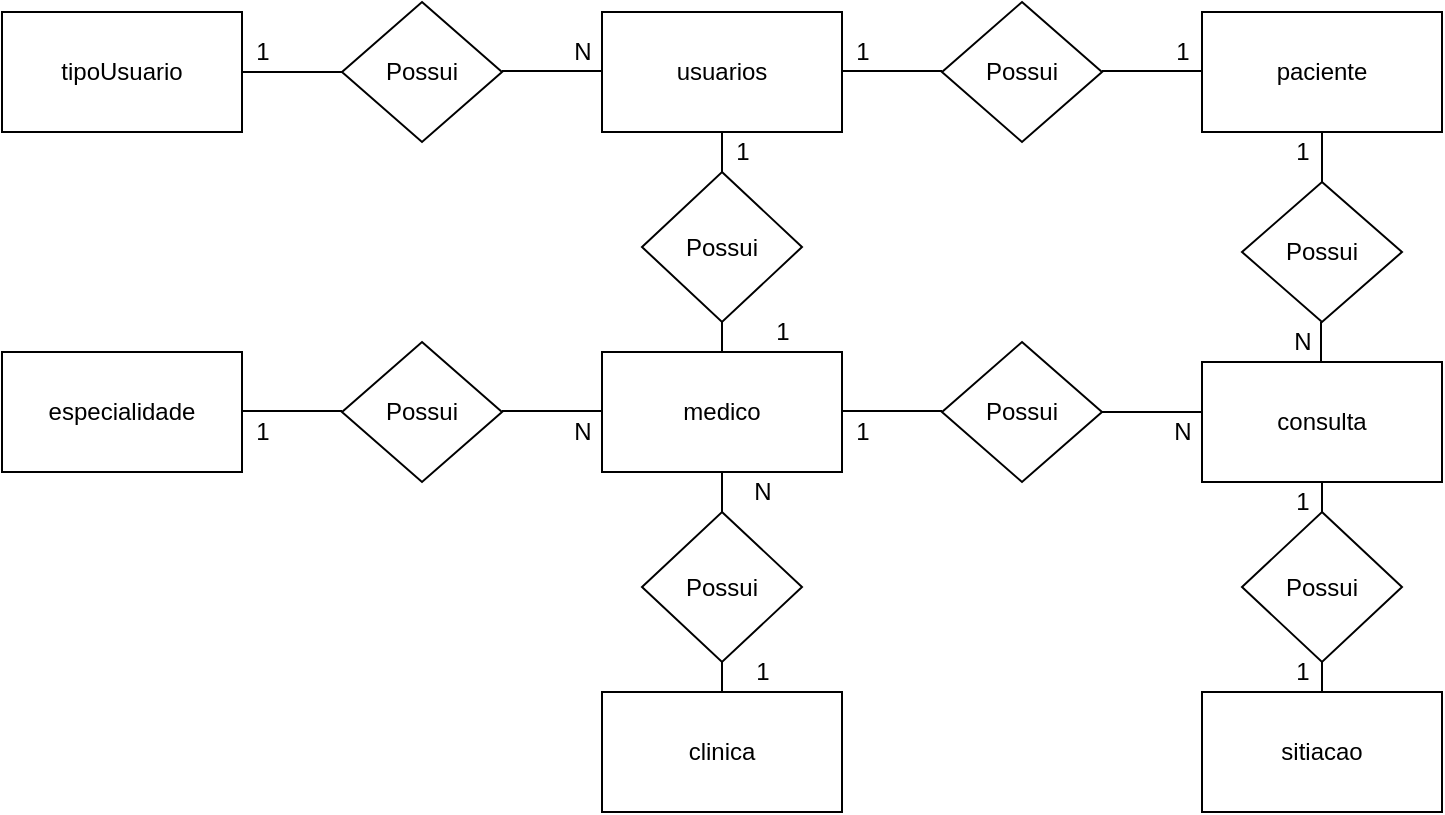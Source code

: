 <mxfile version="14.4.7" type="device" pages="2"><diagram id="zmhFSfgXNSrq5LcgY0-B" name="conseitual"><mxGraphModel dx="1107" dy="516" grid="1" gridSize="10" guides="1" tooltips="1" connect="1" arrows="1" fold="1" page="1" pageScale="1" pageWidth="827" pageHeight="1169" math="0" shadow="0"><root><mxCell id="0"/><mxCell id="1" parent="0"/><mxCell id="wywDOs52WdL-YVJNAcSi-2" style="edgeStyle=orthogonalEdgeStyle;rounded=0;orthogonalLoop=1;jettySize=auto;html=1;exitX=1;exitY=0.5;exitDx=0;exitDy=0;endArrow=none;endFill=0;" edge="1" parent="1" source="wywDOs52WdL-YVJNAcSi-1"><mxGeometry relative="1" as="geometry"><mxPoint x="210" y="70" as="targetPoint"/></mxGeometry></mxCell><mxCell id="wywDOs52WdL-YVJNAcSi-1" value="tipoUsuario" style="rounded=0;whiteSpace=wrap;html=1;" vertex="1" parent="1"><mxGeometry x="40" y="40" width="120" height="60" as="geometry"/></mxCell><mxCell id="wywDOs52WdL-YVJNAcSi-3" value="Possui" style="rhombus;whiteSpace=wrap;html=1;" vertex="1" parent="1"><mxGeometry x="210" y="35" width="80" height="70" as="geometry"/></mxCell><mxCell id="wywDOs52WdL-YVJNAcSi-4" style="edgeStyle=orthogonalEdgeStyle;rounded=0;orthogonalLoop=1;jettySize=auto;html=1;exitX=1;exitY=0.5;exitDx=0;exitDy=0;endArrow=none;endFill=0;" edge="1" parent="1"><mxGeometry relative="1" as="geometry"><mxPoint x="340" y="69.5" as="targetPoint"/><mxPoint x="290" y="69.5" as="sourcePoint"/></mxGeometry></mxCell><mxCell id="wywDOs52WdL-YVJNAcSi-16" style="edgeStyle=orthogonalEdgeStyle;rounded=0;orthogonalLoop=1;jettySize=auto;html=1;exitX=0.5;exitY=1;exitDx=0;exitDy=0;entryX=0.5;entryY=0;entryDx=0;entryDy=0;endArrow=none;endFill=0;" edge="1" parent="1" source="wywDOs52WdL-YVJNAcSi-5" target="wywDOs52WdL-YVJNAcSi-15"><mxGeometry relative="1" as="geometry"/></mxCell><mxCell id="wywDOs52WdL-YVJNAcSi-5" value="usuarios" style="rounded=0;whiteSpace=wrap;html=1;" vertex="1" parent="1"><mxGeometry x="340" y="40" width="120" height="60" as="geometry"/></mxCell><mxCell id="wywDOs52WdL-YVJNAcSi-6" style="edgeStyle=orthogonalEdgeStyle;rounded=0;orthogonalLoop=1;jettySize=auto;html=1;exitX=1;exitY=0.5;exitDx=0;exitDy=0;endArrow=none;endFill=0;" edge="1" parent="1"><mxGeometry relative="1" as="geometry"><mxPoint x="510" y="69.5" as="targetPoint"/><mxPoint x="460" y="69.5" as="sourcePoint"/></mxGeometry></mxCell><mxCell id="wywDOs52WdL-YVJNAcSi-7" value="Possui" style="rhombus;whiteSpace=wrap;html=1;" vertex="1" parent="1"><mxGeometry x="510" y="35" width="80" height="70" as="geometry"/></mxCell><mxCell id="wywDOs52WdL-YVJNAcSi-8" style="edgeStyle=orthogonalEdgeStyle;rounded=0;orthogonalLoop=1;jettySize=auto;html=1;exitX=1;exitY=0.5;exitDx=0;exitDy=0;endArrow=none;endFill=0;" edge="1" parent="1"><mxGeometry relative="1" as="geometry"><mxPoint x="640" y="69.5" as="targetPoint"/><mxPoint x="590" y="69.5" as="sourcePoint"/></mxGeometry></mxCell><mxCell id="wywDOs52WdL-YVJNAcSi-20" style="edgeStyle=orthogonalEdgeStyle;rounded=0;orthogonalLoop=1;jettySize=auto;html=1;exitX=0.5;exitY=1;exitDx=0;exitDy=0;endArrow=none;endFill=0;" edge="1" parent="1" source="wywDOs52WdL-YVJNAcSi-9"><mxGeometry relative="1" as="geometry"><mxPoint x="700" y="130" as="targetPoint"/></mxGeometry></mxCell><mxCell id="wywDOs52WdL-YVJNAcSi-9" value="paciente" style="rounded=0;whiteSpace=wrap;html=1;" vertex="1" parent="1"><mxGeometry x="640" y="40" width="120" height="60" as="geometry"/></mxCell><mxCell id="wywDOs52WdL-YVJNAcSi-10" value="especialidade" style="rounded=0;whiteSpace=wrap;html=1;" vertex="1" parent="1"><mxGeometry x="40" y="210" width="120" height="60" as="geometry"/></mxCell><mxCell id="wywDOs52WdL-YVJNAcSi-11" style="edgeStyle=orthogonalEdgeStyle;rounded=0;orthogonalLoop=1;jettySize=auto;html=1;exitX=1;exitY=0.5;exitDx=0;exitDy=0;endArrow=none;endFill=0;" edge="1" parent="1"><mxGeometry relative="1" as="geometry"><mxPoint x="210" y="239.5" as="targetPoint"/><mxPoint x="160" y="239.5" as="sourcePoint"/></mxGeometry></mxCell><mxCell id="wywDOs52WdL-YVJNAcSi-12" value="Possui" style="rhombus;whiteSpace=wrap;html=1;" vertex="1" parent="1"><mxGeometry x="210" y="205" width="80" height="70" as="geometry"/></mxCell><mxCell id="wywDOs52WdL-YVJNAcSi-13" style="edgeStyle=orthogonalEdgeStyle;rounded=0;orthogonalLoop=1;jettySize=auto;html=1;exitX=1;exitY=0.5;exitDx=0;exitDy=0;endArrow=none;endFill=0;" edge="1" parent="1"><mxGeometry relative="1" as="geometry"><mxPoint x="340" y="239.5" as="targetPoint"/><mxPoint x="290" y="239.5" as="sourcePoint"/></mxGeometry></mxCell><mxCell id="wywDOs52WdL-YVJNAcSi-30" style="edgeStyle=orthogonalEdgeStyle;rounded=0;orthogonalLoop=1;jettySize=auto;html=1;exitX=0.5;exitY=1;exitDx=0;exitDy=0;entryX=0.5;entryY=0;entryDx=0;entryDy=0;endArrow=none;endFill=0;" edge="1" parent="1" source="wywDOs52WdL-YVJNAcSi-14" target="wywDOs52WdL-YVJNAcSi-29"><mxGeometry relative="1" as="geometry"/></mxCell><mxCell id="wywDOs52WdL-YVJNAcSi-14" value="medico" style="rounded=0;whiteSpace=wrap;html=1;" vertex="1" parent="1"><mxGeometry x="340" y="210" width="120" height="60" as="geometry"/></mxCell><mxCell id="wywDOs52WdL-YVJNAcSi-17" style="edgeStyle=orthogonalEdgeStyle;rounded=0;orthogonalLoop=1;jettySize=auto;html=1;exitX=0.5;exitY=1;exitDx=0;exitDy=0;entryX=0.5;entryY=0;entryDx=0;entryDy=0;endArrow=none;endFill=0;" edge="1" parent="1" source="wywDOs52WdL-YVJNAcSi-15" target="wywDOs52WdL-YVJNAcSi-14"><mxGeometry relative="1" as="geometry"/></mxCell><mxCell id="wywDOs52WdL-YVJNAcSi-15" value="Possui" style="rhombus;whiteSpace=wrap;html=1;" vertex="1" parent="1"><mxGeometry x="360" y="120" width="80" height="75" as="geometry"/></mxCell><mxCell id="wywDOs52WdL-YVJNAcSi-18" style="edgeStyle=orthogonalEdgeStyle;rounded=0;orthogonalLoop=1;jettySize=auto;html=1;exitX=1;exitY=0.5;exitDx=0;exitDy=0;endArrow=none;endFill=0;" edge="1" parent="1"><mxGeometry relative="1" as="geometry"><mxPoint x="510" y="239.5" as="targetPoint"/><mxPoint x="460" y="239.5" as="sourcePoint"/></mxGeometry></mxCell><mxCell id="wywDOs52WdL-YVJNAcSi-26" style="edgeStyle=orthogonalEdgeStyle;rounded=0;orthogonalLoop=1;jettySize=auto;html=1;exitX=1;exitY=0.5;exitDx=0;exitDy=0;entryX=0;entryY=0.5;entryDx=0;entryDy=0;endArrow=none;endFill=0;" edge="1" parent="1" source="wywDOs52WdL-YVJNAcSi-19" target="wywDOs52WdL-YVJNAcSi-24"><mxGeometry relative="1" as="geometry"><Array as="points"><mxPoint x="640" y="240"/></Array></mxGeometry></mxCell><mxCell id="wywDOs52WdL-YVJNAcSi-19" value="Possui" style="rhombus;whiteSpace=wrap;html=1;" vertex="1" parent="1"><mxGeometry x="510" y="205" width="80" height="70" as="geometry"/></mxCell><mxCell id="wywDOs52WdL-YVJNAcSi-22" value="" style="edgeStyle=orthogonalEdgeStyle;rounded=0;orthogonalLoop=1;jettySize=auto;html=1;endArrow=none;endFill=0;" edge="1" parent="1" source="wywDOs52WdL-YVJNAcSi-21" target="wywDOs52WdL-YVJNAcSi-9"><mxGeometry relative="1" as="geometry"/></mxCell><mxCell id="wywDOs52WdL-YVJNAcSi-21" value="Possui" style="rhombus;whiteSpace=wrap;html=1;" vertex="1" parent="1"><mxGeometry x="660" y="125" width="80" height="70" as="geometry"/></mxCell><mxCell id="wywDOs52WdL-YVJNAcSi-23" value="" style="edgeStyle=orthogonalEdgeStyle;rounded=0;orthogonalLoop=1;jettySize=auto;html=1;endArrow=none;endFill=0;" edge="1" parent="1"><mxGeometry relative="1" as="geometry"><mxPoint x="699.5" y="220" as="sourcePoint"/><mxPoint x="699.5" y="195" as="targetPoint"/></mxGeometry></mxCell><mxCell id="wywDOs52WdL-YVJNAcSi-34" style="edgeStyle=orthogonalEdgeStyle;rounded=0;orthogonalLoop=1;jettySize=auto;html=1;exitX=0.5;exitY=1;exitDx=0;exitDy=0;entryX=0.5;entryY=0;entryDx=0;entryDy=0;endArrow=none;endFill=0;" edge="1" parent="1" source="wywDOs52WdL-YVJNAcSi-24" target="wywDOs52WdL-YVJNAcSi-33"><mxGeometry relative="1" as="geometry"/></mxCell><mxCell id="wywDOs52WdL-YVJNAcSi-24" value="consulta" style="rounded=0;whiteSpace=wrap;html=1;" vertex="1" parent="1"><mxGeometry x="640" y="215" width="120" height="60" as="geometry"/></mxCell><mxCell id="wywDOs52WdL-YVJNAcSi-27" value="clinica" style="rounded=0;whiteSpace=wrap;html=1;" vertex="1" parent="1"><mxGeometry x="340" y="380" width="120" height="60" as="geometry"/></mxCell><mxCell id="wywDOs52WdL-YVJNAcSi-28" style="edgeStyle=orthogonalEdgeStyle;rounded=0;orthogonalLoop=1;jettySize=auto;html=1;exitX=0.5;exitY=1;exitDx=0;exitDy=0;entryX=0.5;entryY=0;entryDx=0;entryDy=0;endArrow=none;endFill=0;" edge="1" parent="1" source="wywDOs52WdL-YVJNAcSi-29" target="wywDOs52WdL-YVJNAcSi-27"><mxGeometry relative="1" as="geometry"/></mxCell><mxCell id="wywDOs52WdL-YVJNAcSi-29" value="Possui" style="rhombus;whiteSpace=wrap;html=1;" vertex="1" parent="1"><mxGeometry x="360" y="290" width="80" height="75" as="geometry"/></mxCell><mxCell id="wywDOs52WdL-YVJNAcSi-31" value="sitiacao" style="rounded=0;whiteSpace=wrap;html=1;" vertex="1" parent="1"><mxGeometry x="640" y="380" width="120" height="60" as="geometry"/></mxCell><mxCell id="wywDOs52WdL-YVJNAcSi-32" style="edgeStyle=orthogonalEdgeStyle;rounded=0;orthogonalLoop=1;jettySize=auto;html=1;exitX=0.5;exitY=1;exitDx=0;exitDy=0;entryX=0.5;entryY=0;entryDx=0;entryDy=0;endArrow=none;endFill=0;" edge="1" parent="1" source="wywDOs52WdL-YVJNAcSi-33" target="wywDOs52WdL-YVJNAcSi-31"><mxGeometry relative="1" as="geometry"/></mxCell><mxCell id="wywDOs52WdL-YVJNAcSi-33" value="Possui" style="rhombus;whiteSpace=wrap;html=1;" vertex="1" parent="1"><mxGeometry x="660" y="290" width="80" height="75" as="geometry"/></mxCell><mxCell id="wywDOs52WdL-YVJNAcSi-35" value="1" style="text;html=1;align=center;verticalAlign=middle;resizable=0;points=[];autosize=1;" vertex="1" parent="1"><mxGeometry x="160" y="50" width="20" height="20" as="geometry"/></mxCell><mxCell id="wywDOs52WdL-YVJNAcSi-36" value="N" style="text;html=1;align=center;verticalAlign=middle;resizable=0;points=[];autosize=1;" vertex="1" parent="1"><mxGeometry x="320" y="50" width="20" height="20" as="geometry"/></mxCell><mxCell id="wywDOs52WdL-YVJNAcSi-37" value="1" style="text;html=1;align=center;verticalAlign=middle;resizable=0;points=[];autosize=1;" vertex="1" parent="1"><mxGeometry x="460" y="50" width="20" height="20" as="geometry"/></mxCell><mxCell id="wywDOs52WdL-YVJNAcSi-38" value="1" style="text;html=1;align=center;verticalAlign=middle;resizable=0;points=[];autosize=1;" vertex="1" parent="1"><mxGeometry x="620" y="50" width="20" height="20" as="geometry"/></mxCell><mxCell id="wywDOs52WdL-YVJNAcSi-39" value="1" style="text;html=1;align=center;verticalAlign=middle;resizable=0;points=[];autosize=1;" vertex="1" parent="1"><mxGeometry x="680" y="100" width="20" height="20" as="geometry"/></mxCell><mxCell id="wywDOs52WdL-YVJNAcSi-40" value="N" style="text;html=1;align=center;verticalAlign=middle;resizable=0;points=[];autosize=1;" vertex="1" parent="1"><mxGeometry x="680" y="195" width="20" height="20" as="geometry"/></mxCell><mxCell id="wywDOs52WdL-YVJNAcSi-41" value="1" style="text;html=1;align=center;verticalAlign=middle;resizable=0;points=[];autosize=1;" vertex="1" parent="1"><mxGeometry x="680" y="275" width="20" height="20" as="geometry"/></mxCell><mxCell id="wywDOs52WdL-YVJNAcSi-42" value="1" style="text;html=1;align=center;verticalAlign=middle;resizable=0;points=[];autosize=1;" vertex="1" parent="1"><mxGeometry x="680" y="360" width="20" height="20" as="geometry"/></mxCell><mxCell id="wywDOs52WdL-YVJNAcSi-43" value="N" style="text;html=1;align=center;verticalAlign=middle;resizable=0;points=[];autosize=1;" vertex="1" parent="1"><mxGeometry x="410" y="270" width="20" height="20" as="geometry"/></mxCell><mxCell id="wywDOs52WdL-YVJNAcSi-44" value="1" style="text;html=1;align=center;verticalAlign=middle;resizable=0;points=[];autosize=1;" vertex="1" parent="1"><mxGeometry x="410" y="360" width="20" height="20" as="geometry"/></mxCell><mxCell id="wywDOs52WdL-YVJNAcSi-45" value="1" style="text;html=1;align=center;verticalAlign=middle;resizable=0;points=[];autosize=1;" vertex="1" parent="1"><mxGeometry x="460" y="240" width="20" height="20" as="geometry"/></mxCell><mxCell id="wywDOs52WdL-YVJNAcSi-46" value="N" style="text;html=1;align=center;verticalAlign=middle;resizable=0;points=[];autosize=1;" vertex="1" parent="1"><mxGeometry x="620" y="240" width="20" height="20" as="geometry"/></mxCell><mxCell id="wywDOs52WdL-YVJNAcSi-47" value="1" style="text;html=1;align=center;verticalAlign=middle;resizable=0;points=[];autosize=1;" vertex="1" parent="1"><mxGeometry x="160" y="240" width="20" height="20" as="geometry"/></mxCell><mxCell id="wywDOs52WdL-YVJNAcSi-48" value="N" style="text;html=1;align=center;verticalAlign=middle;resizable=0;points=[];autosize=1;" vertex="1" parent="1"><mxGeometry x="320" y="240" width="20" height="20" as="geometry"/></mxCell><mxCell id="wywDOs52WdL-YVJNAcSi-49" value="1" style="text;html=1;align=center;verticalAlign=middle;resizable=0;points=[];autosize=1;" vertex="1" parent="1"><mxGeometry x="400" y="100" width="20" height="20" as="geometry"/></mxCell><mxCell id="wywDOs52WdL-YVJNAcSi-50" value="1" style="text;html=1;align=center;verticalAlign=middle;resizable=0;points=[];autosize=1;" vertex="1" parent="1"><mxGeometry x="420" y="190" width="20" height="20" as="geometry"/></mxCell></root></mxGraphModel></diagram><diagram id="vyLAzwHLohFsFzm1a031" name="logico"><mxGraphModel dx="1107" dy="516" grid="1" gridSize="10" guides="1" tooltips="1" connect="1" arrows="1" fold="1" page="1" pageScale="1" pageWidth="827" pageHeight="1169" math="0" shadow="0"><root><mxCell id="1CXVU1FNGkwOpTQqLm7I-0"/><mxCell id="1CXVU1FNGkwOpTQqLm7I-1" parent="1CXVU1FNGkwOpTQqLm7I-0"/><mxCell id="1CXVU1FNGkwOpTQqLm7I-2" value="tipoUsuario" style="shape=table;startSize=30;container=1;collapsible=1;childLayout=tableLayout;fixedRows=1;rowLines=0;fontStyle=1;align=center;resizeLast=1;" vertex="1" parent="1CXVU1FNGkwOpTQqLm7I-1"><mxGeometry x="40" y="40" width="180" height="100" as="geometry"/></mxCell><mxCell id="1CXVU1FNGkwOpTQqLm7I-3" value="" style="shape=partialRectangle;collapsible=0;dropTarget=0;pointerEvents=0;fillColor=none;top=0;left=0;bottom=1;right=0;points=[[0,0.5],[1,0.5]];portConstraint=eastwest;" vertex="1" parent="1CXVU1FNGkwOpTQqLm7I-2"><mxGeometry y="30" width="180" height="30" as="geometry"/></mxCell><mxCell id="1CXVU1FNGkwOpTQqLm7I-4" value="PK" style="shape=partialRectangle;connectable=0;fillColor=none;top=0;left=0;bottom=0;right=0;fontStyle=1;overflow=hidden;" vertex="1" parent="1CXVU1FNGkwOpTQqLm7I-3"><mxGeometry width="30" height="30" as="geometry"/></mxCell><mxCell id="1CXVU1FNGkwOpTQqLm7I-5" value="idTipoUsuario" style="shape=partialRectangle;connectable=0;fillColor=none;top=0;left=0;bottom=0;right=0;align=left;spacingLeft=6;fontStyle=1;overflow=hidden;" vertex="1" parent="1CXVU1FNGkwOpTQqLm7I-3"><mxGeometry x="30" width="150" height="30" as="geometry"/></mxCell><mxCell id="1CXVU1FNGkwOpTQqLm7I-6" value="" style="shape=partialRectangle;collapsible=0;dropTarget=0;pointerEvents=0;fillColor=none;top=0;left=0;bottom=0;right=0;points=[[0,0.5],[1,0.5]];portConstraint=eastwest;" vertex="1" parent="1CXVU1FNGkwOpTQqLm7I-2"><mxGeometry y="60" width="180" height="30" as="geometry"/></mxCell><mxCell id="1CXVU1FNGkwOpTQqLm7I-7" value="" style="shape=partialRectangle;connectable=0;fillColor=none;top=0;left=0;bottom=0;right=0;editable=1;overflow=hidden;" vertex="1" parent="1CXVU1FNGkwOpTQqLm7I-6"><mxGeometry width="30" height="30" as="geometry"/></mxCell><mxCell id="1CXVU1FNGkwOpTQqLm7I-8" value="tituloTipoUsuario" style="shape=partialRectangle;connectable=0;fillColor=none;top=0;left=0;bottom=0;right=0;align=left;spacingLeft=6;overflow=hidden;" vertex="1" parent="1CXVU1FNGkwOpTQqLm7I-6"><mxGeometry x="30" width="150" height="30" as="geometry"/></mxCell><mxCell id="oMEK4tpvL8F72YIE7lLT-0" value="usuario" style="shape=table;startSize=30;container=1;collapsible=1;childLayout=tableLayout;fixedRows=1;rowLines=0;fontStyle=1;align=center;resizeLast=1;" vertex="1" parent="1CXVU1FNGkwOpTQqLm7I-1"><mxGeometry x="280" y="40" width="180" height="190" as="geometry"/></mxCell><mxCell id="oMEK4tpvL8F72YIE7lLT-1" value="" style="shape=partialRectangle;collapsible=0;dropTarget=0;pointerEvents=0;fillColor=none;top=0;left=0;bottom=0;right=0;points=[[0,0.5],[1,0.5]];portConstraint=eastwest;" vertex="1" parent="oMEK4tpvL8F72YIE7lLT-0"><mxGeometry y="30" width="180" height="30" as="geometry"/></mxCell><mxCell id="oMEK4tpvL8F72YIE7lLT-2" value="Pk" style="shape=partialRectangle;connectable=0;fillColor=none;top=0;left=0;bottom=0;right=0;fontStyle=1;overflow=hidden;" vertex="1" parent="oMEK4tpvL8F72YIE7lLT-1"><mxGeometry width="60" height="30" as="geometry"/></mxCell><mxCell id="oMEK4tpvL8F72YIE7lLT-3" value="idUsuario" style="shape=partialRectangle;connectable=0;fillColor=none;top=0;left=0;bottom=0;right=0;align=left;spacingLeft=6;fontStyle=1;overflow=hidden;" vertex="1" parent="oMEK4tpvL8F72YIE7lLT-1"><mxGeometry x="60" width="120" height="30" as="geometry"/></mxCell><mxCell id="oMEK4tpvL8F72YIE7lLT-4" value="" style="shape=partialRectangle;collapsible=0;dropTarget=0;pointerEvents=0;fillColor=none;top=0;left=0;bottom=1;right=0;points=[[0,0.5],[1,0.5]];portConstraint=eastwest;" vertex="1" parent="oMEK4tpvL8F72YIE7lLT-0"><mxGeometry y="60" width="180" height="30" as="geometry"/></mxCell><mxCell id="oMEK4tpvL8F72YIE7lLT-5" value="FK" style="shape=partialRectangle;connectable=0;fillColor=none;top=0;left=0;bottom=0;right=0;fontStyle=1;overflow=hidden;" vertex="1" parent="oMEK4tpvL8F72YIE7lLT-4"><mxGeometry width="60" height="30" as="geometry"/></mxCell><mxCell id="oMEK4tpvL8F72YIE7lLT-6" value="idTipoUsuario" style="shape=partialRectangle;connectable=0;fillColor=none;top=0;left=0;bottom=0;right=0;align=left;spacingLeft=6;fontStyle=1;overflow=hidden;" vertex="1" parent="oMEK4tpvL8F72YIE7lLT-4"><mxGeometry x="60" width="120" height="30" as="geometry"/></mxCell><mxCell id="oMEK4tpvL8F72YIE7lLT-7" value="" style="shape=partialRectangle;collapsible=0;dropTarget=0;pointerEvents=0;fillColor=none;top=0;left=0;bottom=0;right=0;points=[[0,0.5],[1,0.5]];portConstraint=eastwest;" vertex="1" parent="oMEK4tpvL8F72YIE7lLT-0"><mxGeometry y="90" width="180" height="30" as="geometry"/></mxCell><mxCell id="oMEK4tpvL8F72YIE7lLT-8" value="" style="shape=partialRectangle;connectable=0;fillColor=none;top=0;left=0;bottom=0;right=0;editable=1;overflow=hidden;" vertex="1" parent="oMEK4tpvL8F72YIE7lLT-7"><mxGeometry width="60" height="30" as="geometry"/></mxCell><mxCell id="oMEK4tpvL8F72YIE7lLT-9" value="nome" style="shape=partialRectangle;connectable=0;fillColor=none;top=0;left=0;bottom=0;right=0;align=left;spacingLeft=6;overflow=hidden;" vertex="1" parent="oMEK4tpvL8F72YIE7lLT-7"><mxGeometry x="60" width="120" height="30" as="geometry"/></mxCell><mxCell id="oMEK4tpvL8F72YIE7lLT-10" value="" style="shape=partialRectangle;collapsible=0;dropTarget=0;pointerEvents=0;fillColor=none;top=0;left=0;bottom=0;right=0;points=[[0,0.5],[1,0.5]];portConstraint=eastwest;" vertex="1" parent="oMEK4tpvL8F72YIE7lLT-0"><mxGeometry y="120" width="180" height="30" as="geometry"/></mxCell><mxCell id="oMEK4tpvL8F72YIE7lLT-11" value="" style="shape=partialRectangle;connectable=0;fillColor=none;top=0;left=0;bottom=0;right=0;editable=1;overflow=hidden;" vertex="1" parent="oMEK4tpvL8F72YIE7lLT-10"><mxGeometry width="60" height="30" as="geometry"/></mxCell><mxCell id="oMEK4tpvL8F72YIE7lLT-12" value="email" style="shape=partialRectangle;connectable=0;fillColor=none;top=0;left=0;bottom=0;right=0;align=left;spacingLeft=6;overflow=hidden;" vertex="1" parent="oMEK4tpvL8F72YIE7lLT-10"><mxGeometry x="60" width="120" height="30" as="geometry"/></mxCell><mxCell id="oMEK4tpvL8F72YIE7lLT-13" value="" style="shape=partialRectangle;collapsible=0;dropTarget=0;pointerEvents=0;fillColor=none;top=0;left=0;bottom=0;right=0;points=[[0,0.5],[1,0.5]];portConstraint=eastwest;" vertex="1" parent="oMEK4tpvL8F72YIE7lLT-0"><mxGeometry y="150" width="180" height="30" as="geometry"/></mxCell><mxCell id="oMEK4tpvL8F72YIE7lLT-14" value="" style="shape=partialRectangle;connectable=0;fillColor=none;top=0;left=0;bottom=0;right=0;editable=1;overflow=hidden;" vertex="1" parent="oMEK4tpvL8F72YIE7lLT-13"><mxGeometry width="60" height="30" as="geometry"/></mxCell><mxCell id="oMEK4tpvL8F72YIE7lLT-15" value="senha" style="shape=partialRectangle;connectable=0;fillColor=none;top=0;left=0;bottom=0;right=0;align=left;spacingLeft=6;overflow=hidden;" vertex="1" parent="oMEK4tpvL8F72YIE7lLT-13"><mxGeometry x="60" width="120" height="30" as="geometry"/></mxCell><mxCell id="lbUDfR_CSdlnubFbPFtK-0" value="paciente" style="shape=table;startSize=30;container=1;collapsible=1;childLayout=tableLayout;fixedRows=1;rowLines=0;fontStyle=1;align=center;resizeLast=1;" vertex="1" parent="1CXVU1FNGkwOpTQqLm7I-1"><mxGeometry x="520" y="40" width="180" height="220" as="geometry"/></mxCell><mxCell id="lbUDfR_CSdlnubFbPFtK-1" value="" style="shape=partialRectangle;collapsible=0;dropTarget=0;pointerEvents=0;fillColor=none;top=0;left=0;bottom=0;right=0;points=[[0,0.5],[1,0.5]];portConstraint=eastwest;" vertex="1" parent="lbUDfR_CSdlnubFbPFtK-0"><mxGeometry y="30" width="180" height="30" as="geometry"/></mxCell><mxCell id="lbUDfR_CSdlnubFbPFtK-2" value="Pk" style="shape=partialRectangle;connectable=0;fillColor=none;top=0;left=0;bottom=0;right=0;fontStyle=1;overflow=hidden;" vertex="1" parent="lbUDfR_CSdlnubFbPFtK-1"><mxGeometry width="60" height="30" as="geometry"/></mxCell><mxCell id="lbUDfR_CSdlnubFbPFtK-3" value="idPaciente" style="shape=partialRectangle;connectable=0;fillColor=none;top=0;left=0;bottom=0;right=0;align=left;spacingLeft=6;fontStyle=1;overflow=hidden;" vertex="1" parent="lbUDfR_CSdlnubFbPFtK-1"><mxGeometry x="60" width="120" height="30" as="geometry"/></mxCell><mxCell id="lbUDfR_CSdlnubFbPFtK-4" value="" style="shape=partialRectangle;collapsible=0;dropTarget=0;pointerEvents=0;fillColor=none;top=0;left=0;bottom=1;right=0;points=[[0,0.5],[1,0.5]];portConstraint=eastwest;" vertex="1" parent="lbUDfR_CSdlnubFbPFtK-0"><mxGeometry y="60" width="180" height="30" as="geometry"/></mxCell><mxCell id="lbUDfR_CSdlnubFbPFtK-5" value="FK" style="shape=partialRectangle;connectable=0;fillColor=none;top=0;left=0;bottom=0;right=0;fontStyle=1;overflow=hidden;" vertex="1" parent="lbUDfR_CSdlnubFbPFtK-4"><mxGeometry width="60" height="30" as="geometry"/></mxCell><mxCell id="lbUDfR_CSdlnubFbPFtK-6" value="idUsuario" style="shape=partialRectangle;connectable=0;fillColor=none;top=0;left=0;bottom=0;right=0;align=left;spacingLeft=6;fontStyle=1;overflow=hidden;" vertex="1" parent="lbUDfR_CSdlnubFbPFtK-4"><mxGeometry x="60" width="120" height="30" as="geometry"/></mxCell><mxCell id="lbUDfR_CSdlnubFbPFtK-7" value="" style="shape=partialRectangle;collapsible=0;dropTarget=0;pointerEvents=0;fillColor=none;top=0;left=0;bottom=0;right=0;points=[[0,0.5],[1,0.5]];portConstraint=eastwest;" vertex="1" parent="lbUDfR_CSdlnubFbPFtK-0"><mxGeometry y="90" width="180" height="30" as="geometry"/></mxCell><mxCell id="lbUDfR_CSdlnubFbPFtK-8" value="" style="shape=partialRectangle;connectable=0;fillColor=none;top=0;left=0;bottom=0;right=0;editable=1;overflow=hidden;" vertex="1" parent="lbUDfR_CSdlnubFbPFtK-7"><mxGeometry width="60" height="30" as="geometry"/></mxCell><mxCell id="lbUDfR_CSdlnubFbPFtK-9" value="idadePaciente" style="shape=partialRectangle;connectable=0;fillColor=none;top=0;left=0;bottom=0;right=0;align=left;spacingLeft=6;overflow=hidden;" vertex="1" parent="lbUDfR_CSdlnubFbPFtK-7"><mxGeometry x="60" width="120" height="30" as="geometry"/></mxCell><mxCell id="lbUDfR_CSdlnubFbPFtK-10" value="" style="shape=partialRectangle;collapsible=0;dropTarget=0;pointerEvents=0;fillColor=none;top=0;left=0;bottom=0;right=0;points=[[0,0.5],[1,0.5]];portConstraint=eastwest;" vertex="1" parent="lbUDfR_CSdlnubFbPFtK-0"><mxGeometry y="120" width="180" height="30" as="geometry"/></mxCell><mxCell id="lbUDfR_CSdlnubFbPFtK-11" value="" style="shape=partialRectangle;connectable=0;fillColor=none;top=0;left=0;bottom=0;right=0;editable=1;overflow=hidden;" vertex="1" parent="lbUDfR_CSdlnubFbPFtK-10"><mxGeometry width="60" height="30" as="geometry"/></mxCell><mxCell id="lbUDfR_CSdlnubFbPFtK-12" value="rg" style="shape=partialRectangle;connectable=0;fillColor=none;top=0;left=0;bottom=0;right=0;align=left;spacingLeft=6;overflow=hidden;" vertex="1" parent="lbUDfR_CSdlnubFbPFtK-10"><mxGeometry x="60" width="120" height="30" as="geometry"/></mxCell><mxCell id="wyxvvLkWyEdEwds0t2Xn-0" value="" style="shape=partialRectangle;collapsible=0;dropTarget=0;pointerEvents=0;fillColor=none;top=0;left=0;bottom=0;right=0;points=[[0,0.5],[1,0.5]];portConstraint=eastwest;" vertex="1" parent="lbUDfR_CSdlnubFbPFtK-0"><mxGeometry y="150" width="180" height="30" as="geometry"/></mxCell><mxCell id="wyxvvLkWyEdEwds0t2Xn-1" value="" style="shape=partialRectangle;connectable=0;fillColor=none;top=0;left=0;bottom=0;right=0;editable=1;overflow=hidden;" vertex="1" parent="wyxvvLkWyEdEwds0t2Xn-0"><mxGeometry width="60" height="30" as="geometry"/></mxCell><mxCell id="wyxvvLkWyEdEwds0t2Xn-2" value="cpf" style="shape=partialRectangle;connectable=0;fillColor=none;top=0;left=0;bottom=0;right=0;align=left;spacingLeft=6;overflow=hidden;" vertex="1" parent="wyxvvLkWyEdEwds0t2Xn-0"><mxGeometry x="60" width="120" height="30" as="geometry"/></mxCell><mxCell id="wyxvvLkWyEdEwds0t2Xn-3" value="" style="shape=partialRectangle;collapsible=0;dropTarget=0;pointerEvents=0;fillColor=none;top=0;left=0;bottom=0;right=0;points=[[0,0.5],[1,0.5]];portConstraint=eastwest;" vertex="1" parent="lbUDfR_CSdlnubFbPFtK-0"><mxGeometry y="180" width="180" height="30" as="geometry"/></mxCell><mxCell id="wyxvvLkWyEdEwds0t2Xn-4" value="" style="shape=partialRectangle;connectable=0;fillColor=none;top=0;left=0;bottom=0;right=0;editable=1;overflow=hidden;" vertex="1" parent="wyxvvLkWyEdEwds0t2Xn-3"><mxGeometry width="60" height="30" as="geometry"/></mxCell><mxCell id="wyxvvLkWyEdEwds0t2Xn-5" value="telefone" style="shape=partialRectangle;connectable=0;fillColor=none;top=0;left=0;bottom=0;right=0;align=left;spacingLeft=6;overflow=hidden;" vertex="1" parent="wyxvvLkWyEdEwds0t2Xn-3"><mxGeometry x="60" width="120" height="30" as="geometry"/></mxCell><mxCell id="5mRiVsrxPv_51WyG30fG-0" value="especialidade" style="shape=table;startSize=30;container=1;collapsible=1;childLayout=tableLayout;fixedRows=1;rowLines=0;fontStyle=1;align=center;resizeLast=1;" vertex="1" parent="1CXVU1FNGkwOpTQqLm7I-1"><mxGeometry x="40" y="280" width="180" height="100" as="geometry"/></mxCell><mxCell id="5mRiVsrxPv_51WyG30fG-1" value="" style="shape=partialRectangle;collapsible=0;dropTarget=0;pointerEvents=0;fillColor=none;top=0;left=0;bottom=0;right=0;points=[[0,0.5],[1,0.5]];portConstraint=eastwest;" vertex="1" parent="5mRiVsrxPv_51WyG30fG-0"><mxGeometry y="30" width="180" height="30" as="geometry"/></mxCell><mxCell id="5mRiVsrxPv_51WyG30fG-2" value="PK" style="shape=partialRectangle;connectable=0;fillColor=none;top=0;left=0;bottom=0;right=0;fontStyle=1;overflow=hidden;" vertex="1" parent="5mRiVsrxPv_51WyG30fG-1"><mxGeometry width="60" height="30" as="geometry"/></mxCell><mxCell id="5mRiVsrxPv_51WyG30fG-3" value="idEspecialidade" style="shape=partialRectangle;connectable=0;fillColor=none;top=0;left=0;bottom=0;right=0;align=left;spacingLeft=6;fontStyle=1;overflow=hidden;" vertex="1" parent="5mRiVsrxPv_51WyG30fG-1"><mxGeometry x="60" width="120" height="30" as="geometry"/></mxCell><mxCell id="5mRiVsrxPv_51WyG30fG-7" value="" style="shape=partialRectangle;collapsible=0;dropTarget=0;pointerEvents=0;fillColor=none;top=0;left=0;bottom=0;right=0;points=[[0,0.5],[1,0.5]];portConstraint=eastwest;" vertex="1" parent="5mRiVsrxPv_51WyG30fG-0"><mxGeometry y="60" width="180" height="30" as="geometry"/></mxCell><mxCell id="5mRiVsrxPv_51WyG30fG-8" value="" style="shape=partialRectangle;connectable=0;fillColor=none;top=0;left=0;bottom=0;right=0;editable=1;overflow=hidden;" vertex="1" parent="5mRiVsrxPv_51WyG30fG-7"><mxGeometry width="60" height="30" as="geometry"/></mxCell><mxCell id="5mRiVsrxPv_51WyG30fG-9" value="nomeEspecialidade" style="shape=partialRectangle;connectable=0;fillColor=none;top=0;left=0;bottom=0;right=0;align=left;spacingLeft=6;overflow=hidden;" vertex="1" parent="5mRiVsrxPv_51WyG30fG-7"><mxGeometry x="60" width="120" height="30" as="geometry"/></mxCell><mxCell id="5mRiVsrxPv_51WyG30fG-13" value="" style="line;strokeWidth=1;rotatable=0;dashed=0;labelPosition=right;align=left;verticalAlign=middle;spacingTop=0;spacingLeft=6;points=[];portConstraint=eastwest;" vertex="1" parent="1CXVU1FNGkwOpTQqLm7I-1"><mxGeometry x="40" y="340" width="180" height="10" as="geometry"/></mxCell><mxCell id="yX-KOqp1yYT6b9AGDptM-0" value="medico" style="shape=table;startSize=30;container=1;collapsible=1;childLayout=tableLayout;fixedRows=1;rowLines=0;fontStyle=1;align=center;resizeLast=1;" vertex="1" parent="1CXVU1FNGkwOpTQqLm7I-1"><mxGeometry x="280" y="280" width="180" height="190" as="geometry"/></mxCell><mxCell id="yX-KOqp1yYT6b9AGDptM-1" value="" style="shape=partialRectangle;collapsible=0;dropTarget=0;pointerEvents=0;fillColor=none;top=0;left=0;bottom=0;right=0;points=[[0,0.5],[1,0.5]];portConstraint=eastwest;" vertex="1" parent="yX-KOqp1yYT6b9AGDptM-0"><mxGeometry y="30" width="180" height="30" as="geometry"/></mxCell><mxCell id="yX-KOqp1yYT6b9AGDptM-2" value="PK" style="shape=partialRectangle;connectable=0;fillColor=none;top=0;left=0;bottom=0;right=0;fontStyle=1;overflow=hidden;" vertex="1" parent="yX-KOqp1yYT6b9AGDptM-1"><mxGeometry width="60" height="30" as="geometry"/></mxCell><mxCell id="yX-KOqp1yYT6b9AGDptM-3" value="idMedico" style="shape=partialRectangle;connectable=0;fillColor=none;top=0;left=0;bottom=0;right=0;align=left;spacingLeft=6;fontStyle=1;overflow=hidden;" vertex="1" parent="yX-KOqp1yYT6b9AGDptM-1"><mxGeometry x="60" width="120" height="30" as="geometry"/></mxCell><mxCell id="yX-KOqp1yYT6b9AGDptM-13" value="" style="shape=partialRectangle;collapsible=0;dropTarget=0;pointerEvents=0;fillColor=none;top=0;left=0;bottom=0;right=0;points=[[0,0.5],[1,0.5]];portConstraint=eastwest;" vertex="1" parent="yX-KOqp1yYT6b9AGDptM-0"><mxGeometry y="60" width="180" height="30" as="geometry"/></mxCell><mxCell id="yX-KOqp1yYT6b9AGDptM-14" value="FK" style="shape=partialRectangle;connectable=0;fillColor=none;top=0;left=0;bottom=0;right=0;fontStyle=1;overflow=hidden;" vertex="1" parent="yX-KOqp1yYT6b9AGDptM-13"><mxGeometry width="60" height="30" as="geometry"/></mxCell><mxCell id="yX-KOqp1yYT6b9AGDptM-15" value="idEspecialidade" style="shape=partialRectangle;connectable=0;fillColor=none;top=0;left=0;bottom=0;right=0;align=left;spacingLeft=6;fontStyle=1;overflow=hidden;" vertex="1" parent="yX-KOqp1yYT6b9AGDptM-13"><mxGeometry x="60" width="120" height="30" as="geometry"/></mxCell><mxCell id="yX-KOqp1yYT6b9AGDptM-16" value="" style="shape=partialRectangle;collapsible=0;dropTarget=0;pointerEvents=0;fillColor=none;top=0;left=0;bottom=0;right=0;points=[[0,0.5],[1,0.5]];portConstraint=eastwest;" vertex="1" parent="yX-KOqp1yYT6b9AGDptM-0"><mxGeometry y="90" width="180" height="30" as="geometry"/></mxCell><mxCell id="yX-KOqp1yYT6b9AGDptM-17" value="FK" style="shape=partialRectangle;connectable=0;fillColor=none;top=0;left=0;bottom=0;right=0;fontStyle=1;overflow=hidden;" vertex="1" parent="yX-KOqp1yYT6b9AGDptM-16"><mxGeometry width="60" height="30" as="geometry"/></mxCell><mxCell id="yX-KOqp1yYT6b9AGDptM-18" value="idClinica" style="shape=partialRectangle;connectable=0;fillColor=none;top=0;left=0;bottom=0;right=0;align=left;spacingLeft=6;fontStyle=1;overflow=hidden;" vertex="1" parent="yX-KOqp1yYT6b9AGDptM-16"><mxGeometry x="60" width="120" height="30" as="geometry"/></mxCell><mxCell id="yX-KOqp1yYT6b9AGDptM-4" value="" style="shape=partialRectangle;collapsible=0;dropTarget=0;pointerEvents=0;fillColor=none;top=0;left=0;bottom=1;right=0;points=[[0,0.5],[1,0.5]];portConstraint=eastwest;" vertex="1" parent="yX-KOqp1yYT6b9AGDptM-0"><mxGeometry y="120" width="180" height="30" as="geometry"/></mxCell><mxCell id="yX-KOqp1yYT6b9AGDptM-5" value="FK" style="shape=partialRectangle;connectable=0;fillColor=none;top=0;left=0;bottom=0;right=0;fontStyle=1;overflow=hidden;" vertex="1" parent="yX-KOqp1yYT6b9AGDptM-4"><mxGeometry width="60" height="30" as="geometry"/></mxCell><mxCell id="yX-KOqp1yYT6b9AGDptM-6" value="idUsuario" style="shape=partialRectangle;connectable=0;fillColor=none;top=0;left=0;bottom=0;right=0;align=left;spacingLeft=6;fontStyle=1;overflow=hidden;" vertex="1" parent="yX-KOqp1yYT6b9AGDptM-4"><mxGeometry x="60" width="120" height="30" as="geometry"/></mxCell><mxCell id="yX-KOqp1yYT6b9AGDptM-7" value="" style="shape=partialRectangle;collapsible=0;dropTarget=0;pointerEvents=0;fillColor=none;top=0;left=0;bottom=0;right=0;points=[[0,0.5],[1,0.5]];portConstraint=eastwest;" vertex="1" parent="yX-KOqp1yYT6b9AGDptM-0"><mxGeometry y="150" width="180" height="30" as="geometry"/></mxCell><mxCell id="yX-KOqp1yYT6b9AGDptM-8" value="" style="shape=partialRectangle;connectable=0;fillColor=none;top=0;left=0;bottom=0;right=0;editable=1;overflow=hidden;" vertex="1" parent="yX-KOqp1yYT6b9AGDptM-7"><mxGeometry width="60" height="30" as="geometry"/></mxCell><mxCell id="yX-KOqp1yYT6b9AGDptM-9" value="crm" style="shape=partialRectangle;connectable=0;fillColor=none;top=0;left=0;bottom=0;right=0;align=left;spacingLeft=6;overflow=hidden;" vertex="1" parent="yX-KOqp1yYT6b9AGDptM-7"><mxGeometry x="60" width="120" height="30" as="geometry"/></mxCell><mxCell id="yX-KOqp1yYT6b9AGDptM-19" value="consulta" style="shape=table;startSize=30;container=1;collapsible=1;childLayout=tableLayout;fixedRows=1;rowLines=0;fontStyle=1;align=center;resizeLast=1;" vertex="1" parent="1CXVU1FNGkwOpTQqLm7I-1"><mxGeometry x="520" y="280" width="180" height="220" as="geometry"/></mxCell><mxCell id="yX-KOqp1yYT6b9AGDptM-20" value="" style="shape=partialRectangle;collapsible=0;dropTarget=0;pointerEvents=0;fillColor=none;top=0;left=0;bottom=0;right=0;points=[[0,0.5],[1,0.5]];portConstraint=eastwest;" vertex="1" parent="yX-KOqp1yYT6b9AGDptM-19"><mxGeometry y="30" width="180" height="30" as="geometry"/></mxCell><mxCell id="yX-KOqp1yYT6b9AGDptM-21" value="PK" style="shape=partialRectangle;connectable=0;fillColor=none;top=0;left=0;bottom=0;right=0;fontStyle=1;overflow=hidden;" vertex="1" parent="yX-KOqp1yYT6b9AGDptM-20"><mxGeometry width="60" height="30" as="geometry"/></mxCell><mxCell id="yX-KOqp1yYT6b9AGDptM-22" value="idConsulta" style="shape=partialRectangle;connectable=0;fillColor=none;top=0;left=0;bottom=0;right=0;align=left;spacingLeft=6;fontStyle=1;overflow=hidden;" vertex="1" parent="yX-KOqp1yYT6b9AGDptM-20"><mxGeometry x="60" width="120" height="30" as="geometry"/></mxCell><mxCell id="rcF2mhXaF8qvemGki8BE-4" value="" style="shape=partialRectangle;collapsible=0;dropTarget=0;pointerEvents=0;fillColor=none;top=0;left=0;bottom=0;right=0;points=[[0,0.5],[1,0.5]];portConstraint=eastwest;" vertex="1" parent="yX-KOqp1yYT6b9AGDptM-19"><mxGeometry y="60" width="180" height="30" as="geometry"/></mxCell><mxCell id="rcF2mhXaF8qvemGki8BE-5" value="FK" style="shape=partialRectangle;connectable=0;fillColor=none;top=0;left=0;bottom=0;right=0;fontStyle=1;overflow=hidden;" vertex="1" parent="rcF2mhXaF8qvemGki8BE-4"><mxGeometry width="60" height="30" as="geometry"/></mxCell><mxCell id="rcF2mhXaF8qvemGki8BE-6" value="idPaciente" style="shape=partialRectangle;connectable=0;fillColor=none;top=0;left=0;bottom=0;right=0;align=left;spacingLeft=6;fontStyle=1;overflow=hidden;" vertex="1" parent="rcF2mhXaF8qvemGki8BE-4"><mxGeometry x="60" width="120" height="30" as="geometry"/></mxCell><mxCell id="rcF2mhXaF8qvemGki8BE-7" value="" style="shape=partialRectangle;collapsible=0;dropTarget=0;pointerEvents=0;fillColor=none;top=0;left=0;bottom=0;right=0;points=[[0,0.5],[1,0.5]];portConstraint=eastwest;" vertex="1" parent="yX-KOqp1yYT6b9AGDptM-19"><mxGeometry y="90" width="180" height="30" as="geometry"/></mxCell><mxCell id="rcF2mhXaF8qvemGki8BE-8" value="FK" style="shape=partialRectangle;connectable=0;fillColor=none;top=0;left=0;bottom=0;right=0;fontStyle=1;overflow=hidden;" vertex="1" parent="rcF2mhXaF8qvemGki8BE-7"><mxGeometry width="60" height="30" as="geometry"/></mxCell><mxCell id="rcF2mhXaF8qvemGki8BE-9" value="idSituacao" style="shape=partialRectangle;connectable=0;fillColor=none;top=0;left=0;bottom=0;right=0;align=left;spacingLeft=6;fontStyle=1;overflow=hidden;" vertex="1" parent="rcF2mhXaF8qvemGki8BE-7"><mxGeometry x="60" width="120" height="30" as="geometry"/></mxCell><mxCell id="yX-KOqp1yYT6b9AGDptM-23" value="" style="shape=partialRectangle;collapsible=0;dropTarget=0;pointerEvents=0;fillColor=none;top=0;left=0;bottom=1;right=0;points=[[0,0.5],[1,0.5]];portConstraint=eastwest;" vertex="1" parent="yX-KOqp1yYT6b9AGDptM-19"><mxGeometry y="120" width="180" height="30" as="geometry"/></mxCell><mxCell id="yX-KOqp1yYT6b9AGDptM-24" value="FK" style="shape=partialRectangle;connectable=0;fillColor=none;top=0;left=0;bottom=0;right=0;fontStyle=1;overflow=hidden;" vertex="1" parent="yX-KOqp1yYT6b9AGDptM-23"><mxGeometry width="60" height="30" as="geometry"/></mxCell><mxCell id="yX-KOqp1yYT6b9AGDptM-25" value="idMedico" style="shape=partialRectangle;connectable=0;fillColor=none;top=0;left=0;bottom=0;right=0;align=left;spacingLeft=6;fontStyle=1;overflow=hidden;" vertex="1" parent="yX-KOqp1yYT6b9AGDptM-23"><mxGeometry x="60" width="120" height="30" as="geometry"/></mxCell><mxCell id="yX-KOqp1yYT6b9AGDptM-26" value="" style="shape=partialRectangle;collapsible=0;dropTarget=0;pointerEvents=0;fillColor=none;top=0;left=0;bottom=0;right=0;points=[[0,0.5],[1,0.5]];portConstraint=eastwest;" vertex="1" parent="yX-KOqp1yYT6b9AGDptM-19"><mxGeometry y="150" width="180" height="30" as="geometry"/></mxCell><mxCell id="yX-KOqp1yYT6b9AGDptM-27" value="" style="shape=partialRectangle;connectable=0;fillColor=none;top=0;left=0;bottom=0;right=0;editable=1;overflow=hidden;" vertex="1" parent="yX-KOqp1yYT6b9AGDptM-26"><mxGeometry width="60" height="30" as="geometry"/></mxCell><mxCell id="yX-KOqp1yYT6b9AGDptM-28" value="dataConsulta" style="shape=partialRectangle;connectable=0;fillColor=none;top=0;left=0;bottom=0;right=0;align=left;spacingLeft=6;overflow=hidden;" vertex="1" parent="yX-KOqp1yYT6b9AGDptM-26"><mxGeometry x="60" width="120" height="30" as="geometry"/></mxCell><mxCell id="yX-KOqp1yYT6b9AGDptM-29" value="" style="shape=partialRectangle;collapsible=0;dropTarget=0;pointerEvents=0;fillColor=none;top=0;left=0;bottom=0;right=0;points=[[0,0.5],[1,0.5]];portConstraint=eastwest;" vertex="1" parent="yX-KOqp1yYT6b9AGDptM-19"><mxGeometry y="180" width="180" height="30" as="geometry"/></mxCell><mxCell id="yX-KOqp1yYT6b9AGDptM-30" value="" style="shape=partialRectangle;connectable=0;fillColor=none;top=0;left=0;bottom=0;right=0;editable=1;overflow=hidden;" vertex="1" parent="yX-KOqp1yYT6b9AGDptM-29"><mxGeometry width="60" height="30" as="geometry"/></mxCell><mxCell id="yX-KOqp1yYT6b9AGDptM-31" value="descricao" style="shape=partialRectangle;connectable=0;fillColor=none;top=0;left=0;bottom=0;right=0;align=left;spacingLeft=6;overflow=hidden;" vertex="1" parent="yX-KOqp1yYT6b9AGDptM-29"><mxGeometry x="60" width="120" height="30" as="geometry"/></mxCell><mxCell id="RHo53M2ozwldtlUZocew-0" value="situacao" style="shape=table;startSize=30;container=1;collapsible=1;childLayout=tableLayout;fixedRows=1;rowLines=0;fontStyle=1;align=center;resizeLast=1;" vertex="1" parent="1CXVU1FNGkwOpTQqLm7I-1"><mxGeometry x="520" y="520" width="180" height="100" as="geometry"/></mxCell><mxCell id="RHo53M2ozwldtlUZocew-1" value="" style="shape=partialRectangle;collapsible=0;dropTarget=0;pointerEvents=0;fillColor=none;top=0;left=0;bottom=0;right=0;points=[[0,0.5],[1,0.5]];portConstraint=eastwest;" vertex="1" parent="RHo53M2ozwldtlUZocew-0"><mxGeometry y="30" width="180" height="30" as="geometry"/></mxCell><mxCell id="RHo53M2ozwldtlUZocew-2" value="PK" style="shape=partialRectangle;connectable=0;fillColor=none;top=0;left=0;bottom=0;right=0;fontStyle=1;overflow=hidden;" vertex="1" parent="RHo53M2ozwldtlUZocew-1"><mxGeometry width="60" height="30" as="geometry"/></mxCell><mxCell id="RHo53M2ozwldtlUZocew-3" value="idSituacao" style="shape=partialRectangle;connectable=0;fillColor=none;top=0;left=0;bottom=0;right=0;align=left;spacingLeft=6;fontStyle=1;overflow=hidden;" vertex="1" parent="RHo53M2ozwldtlUZocew-1"><mxGeometry x="60" width="120" height="30" as="geometry"/></mxCell><mxCell id="RHo53M2ozwldtlUZocew-7" value="" style="shape=partialRectangle;collapsible=0;dropTarget=0;pointerEvents=0;fillColor=none;top=0;left=0;bottom=0;right=0;points=[[0,0.5],[1,0.5]];portConstraint=eastwest;" vertex="1" parent="RHo53M2ozwldtlUZocew-0"><mxGeometry y="60" width="180" height="30" as="geometry"/></mxCell><mxCell id="RHo53M2ozwldtlUZocew-8" value="" style="shape=partialRectangle;connectable=0;fillColor=none;top=0;left=0;bottom=0;right=0;editable=1;overflow=hidden;" vertex="1" parent="RHo53M2ozwldtlUZocew-7"><mxGeometry width="60" height="30" as="geometry"/></mxCell><mxCell id="RHo53M2ozwldtlUZocew-9" value="situacao" style="shape=partialRectangle;connectable=0;fillColor=none;top=0;left=0;bottom=0;right=0;align=left;spacingLeft=6;overflow=hidden;" vertex="1" parent="RHo53M2ozwldtlUZocew-7"><mxGeometry x="60" width="120" height="30" as="geometry"/></mxCell><mxCell id="RHo53M2ozwldtlUZocew-13" value="" style="line;strokeWidth=1;rotatable=0;dashed=0;labelPosition=right;align=left;verticalAlign=middle;spacingTop=0;spacingLeft=6;points=[];portConstraint=eastwest;" vertex="1" parent="1CXVU1FNGkwOpTQqLm7I-1"><mxGeometry x="520" y="580" width="180" height="10" as="geometry"/></mxCell><mxCell id="dE5ntLUy4yXwRtsChEJc-0" value="clinica" style="shape=table;startSize=30;container=1;collapsible=1;childLayout=tableLayout;fixedRows=1;rowLines=0;fontStyle=1;align=center;resizeLast=1;" vertex="1" parent="1CXVU1FNGkwOpTQqLm7I-1"><mxGeometry x="280" y="520" width="180" height="190" as="geometry"/></mxCell><mxCell id="dE5ntLUy4yXwRtsChEJc-1" value="" style="shape=partialRectangle;collapsible=0;dropTarget=0;pointerEvents=0;fillColor=none;top=0;left=0;bottom=0;right=0;points=[[0,0.5],[1,0.5]];portConstraint=eastwest;" vertex="1" parent="dE5ntLUy4yXwRtsChEJc-0"><mxGeometry y="30" width="180" height="30" as="geometry"/></mxCell><mxCell id="dE5ntLUy4yXwRtsChEJc-2" value="PK" style="shape=partialRectangle;connectable=0;fillColor=none;top=0;left=0;bottom=0;right=0;fontStyle=1;overflow=hidden;" vertex="1" parent="dE5ntLUy4yXwRtsChEJc-1"><mxGeometry width="60" height="30" as="geometry"/></mxCell><mxCell id="dE5ntLUy4yXwRtsChEJc-3" value="idClinica" style="shape=partialRectangle;connectable=0;fillColor=none;top=0;left=0;bottom=0;right=0;align=left;spacingLeft=6;fontStyle=1;overflow=hidden;" vertex="1" parent="dE5ntLUy4yXwRtsChEJc-1"><mxGeometry x="60" width="120" height="30" as="geometry"/></mxCell><mxCell id="dE5ntLUy4yXwRtsChEJc-7" value="" style="shape=partialRectangle;collapsible=0;dropTarget=0;pointerEvents=0;fillColor=none;top=0;left=0;bottom=0;right=0;points=[[0,0.5],[1,0.5]];portConstraint=eastwest;" vertex="1" parent="dE5ntLUy4yXwRtsChEJc-0"><mxGeometry y="60" width="180" height="30" as="geometry"/></mxCell><mxCell id="dE5ntLUy4yXwRtsChEJc-8" value="" style="shape=partialRectangle;connectable=0;fillColor=none;top=0;left=0;bottom=0;right=0;editable=1;overflow=hidden;" vertex="1" parent="dE5ntLUy4yXwRtsChEJc-7"><mxGeometry width="60" height="30" as="geometry"/></mxCell><mxCell id="dE5ntLUy4yXwRtsChEJc-9" value="cnpj" style="shape=partialRectangle;connectable=0;fillColor=none;top=0;left=0;bottom=0;right=0;align=left;spacingLeft=6;overflow=hidden;" vertex="1" parent="dE5ntLUy4yXwRtsChEJc-7"><mxGeometry x="60" width="120" height="30" as="geometry"/></mxCell><mxCell id="dE5ntLUy4yXwRtsChEJc-14" value="" style="shape=partialRectangle;collapsible=0;dropTarget=0;pointerEvents=0;fillColor=none;top=0;left=0;bottom=0;right=0;points=[[0,0.5],[1,0.5]];portConstraint=eastwest;" vertex="1" parent="dE5ntLUy4yXwRtsChEJc-0"><mxGeometry y="90" width="180" height="30" as="geometry"/></mxCell><mxCell id="dE5ntLUy4yXwRtsChEJc-15" value="" style="shape=partialRectangle;connectable=0;fillColor=none;top=0;left=0;bottom=0;right=0;editable=1;overflow=hidden;" vertex="1" parent="dE5ntLUy4yXwRtsChEJc-14"><mxGeometry width="60" height="30" as="geometry"/></mxCell><mxCell id="dE5ntLUy4yXwRtsChEJc-16" value="nomeFantasia" style="shape=partialRectangle;connectable=0;fillColor=none;top=0;left=0;bottom=0;right=0;align=left;spacingLeft=6;overflow=hidden;" vertex="1" parent="dE5ntLUy4yXwRtsChEJc-14"><mxGeometry x="60" width="120" height="30" as="geometry"/></mxCell><mxCell id="dE5ntLUy4yXwRtsChEJc-17" value="" style="shape=partialRectangle;collapsible=0;dropTarget=0;pointerEvents=0;fillColor=none;top=0;left=0;bottom=0;right=0;points=[[0,0.5],[1,0.5]];portConstraint=eastwest;" vertex="1" parent="dE5ntLUy4yXwRtsChEJc-0"><mxGeometry y="120" width="180" height="30" as="geometry"/></mxCell><mxCell id="dE5ntLUy4yXwRtsChEJc-18" value="" style="shape=partialRectangle;connectable=0;fillColor=none;top=0;left=0;bottom=0;right=0;editable=1;overflow=hidden;" vertex="1" parent="dE5ntLUy4yXwRtsChEJc-17"><mxGeometry width="60" height="30" as="geometry"/></mxCell><mxCell id="dE5ntLUy4yXwRtsChEJc-19" value="razaoSocial" style="shape=partialRectangle;connectable=0;fillColor=none;top=0;left=0;bottom=0;right=0;align=left;spacingLeft=6;overflow=hidden;" vertex="1" parent="dE5ntLUy4yXwRtsChEJc-17"><mxGeometry x="60" width="120" height="30" as="geometry"/></mxCell><mxCell id="dE5ntLUy4yXwRtsChEJc-10" value="" style="shape=partialRectangle;collapsible=0;dropTarget=0;pointerEvents=0;fillColor=none;top=0;left=0;bottom=0;right=0;points=[[0,0.5],[1,0.5]];portConstraint=eastwest;" vertex="1" parent="dE5ntLUy4yXwRtsChEJc-0"><mxGeometry y="150" width="180" height="30" as="geometry"/></mxCell><mxCell id="dE5ntLUy4yXwRtsChEJc-11" value="" style="shape=partialRectangle;connectable=0;fillColor=none;top=0;left=0;bottom=0;right=0;editable=1;overflow=hidden;" vertex="1" parent="dE5ntLUy4yXwRtsChEJc-10"><mxGeometry width="60" height="30" as="geometry"/></mxCell><mxCell id="dE5ntLUy4yXwRtsChEJc-12" value="endereco" style="shape=partialRectangle;connectable=0;fillColor=none;top=0;left=0;bottom=0;right=0;align=left;spacingLeft=6;overflow=hidden;" vertex="1" parent="dE5ntLUy4yXwRtsChEJc-10"><mxGeometry x="60" width="120" height="30" as="geometry"/></mxCell><mxCell id="dE5ntLUy4yXwRtsChEJc-13" value="" style="line;strokeWidth=1;rotatable=0;dashed=0;labelPosition=right;align=left;verticalAlign=middle;spacingTop=0;spacingLeft=6;points=[];portConstraint=eastwest;" vertex="1" parent="1CXVU1FNGkwOpTQqLm7I-1"><mxGeometry x="280" y="575" width="180" height="10" as="geometry"/></mxCell><mxCell id="dE5ntLUy4yXwRtsChEJc-20" value="" style="edgeStyle=entityRelationEdgeStyle;fontSize=12;html=1;endArrow=ERoneToMany;entryX=0;entryY=0.5;entryDx=0;entryDy=0;" edge="1" parent="1CXVU1FNGkwOpTQqLm7I-1" target="oMEK4tpvL8F72YIE7lLT-4"><mxGeometry width="100" height="100" relative="1" as="geometry"><mxPoint x="220" y="90" as="sourcePoint"/><mxPoint x="320" y="-10" as="targetPoint"/></mxGeometry></mxCell><mxCell id="dE5ntLUy4yXwRtsChEJc-21" value="" style="edgeStyle=entityRelationEdgeStyle;fontSize=12;html=1;endArrow=ERmandOne;startArrow=ERmandOne;entryX=0;entryY=0.5;entryDx=0;entryDy=0;" edge="1" parent="1CXVU1FNGkwOpTQqLm7I-1" target="lbUDfR_CSdlnubFbPFtK-4"><mxGeometry width="100" height="100" relative="1" as="geometry"><mxPoint x="460" y="80" as="sourcePoint"/><mxPoint x="560" y="-20" as="targetPoint"/></mxGeometry></mxCell><mxCell id="dE5ntLUy4yXwRtsChEJc-22" value="" style="edgeStyle=entityRelationEdgeStyle;fontSize=12;html=1;endArrow=ERoneToMany;exitX=1;exitY=0.5;exitDx=0;exitDy=0;" edge="1" parent="1CXVU1FNGkwOpTQqLm7I-1" source="lbUDfR_CSdlnubFbPFtK-1" target="rcF2mhXaF8qvemGki8BE-4"><mxGeometry width="100" height="100" relative="1" as="geometry"><mxPoint x="480" y="300" as="sourcePoint"/><mxPoint x="580" y="200" as="targetPoint"/></mxGeometry></mxCell><mxCell id="dE5ntLUy4yXwRtsChEJc-25" value="" style="edgeStyle=entityRelationEdgeStyle;fontSize=12;html=1;endArrow=ERoneToMany;exitX=1;exitY=0.5;exitDx=0;exitDy=0;entryX=0;entryY=0.5;entryDx=0;entryDy=0;" edge="1" parent="1CXVU1FNGkwOpTQqLm7I-1" source="yX-KOqp1yYT6b9AGDptM-1" target="yX-KOqp1yYT6b9AGDptM-23"><mxGeometry width="100" height="100" relative="1" as="geometry"><mxPoint x="430" y="300" as="sourcePoint"/><mxPoint x="530" y="200" as="targetPoint"/></mxGeometry></mxCell><mxCell id="dE5ntLUy4yXwRtsChEJc-26" value="" style="edgeStyle=entityRelationEdgeStyle;fontSize=12;html=1;endArrow=ERoneToMany;entryX=0;entryY=0.5;entryDx=0;entryDy=0;" edge="1" parent="1CXVU1FNGkwOpTQqLm7I-1" target="yX-KOqp1yYT6b9AGDptM-13"><mxGeometry width="100" height="100" relative="1" as="geometry"><mxPoint x="220" y="330" as="sourcePoint"/><mxPoint x="320" y="230" as="targetPoint"/></mxGeometry></mxCell><mxCell id="dE5ntLUy4yXwRtsChEJc-27" value="" style="edgeStyle=entityRelationEdgeStyle;fontSize=12;html=1;endArrow=ERoneToMany;entryX=1;entryY=0.5;entryDx=0;entryDy=0;" edge="1" parent="1CXVU1FNGkwOpTQqLm7I-1" target="yX-KOqp1yYT6b9AGDptM-16"><mxGeometry width="100" height="100" relative="1" as="geometry"><mxPoint x="460" y="570" as="sourcePoint"/><mxPoint x="560" y="470" as="targetPoint"/></mxGeometry></mxCell><mxCell id="dE5ntLUy4yXwRtsChEJc-28" value="" style="edgeStyle=entityRelationEdgeStyle;fontSize=12;html=1;endArrow=ERoneToMany;" edge="1" parent="1CXVU1FNGkwOpTQqLm7I-1" target="rcF2mhXaF8qvemGki8BE-7"><mxGeometry width="100" height="100" relative="1" as="geometry"><mxPoint x="700" y="570" as="sourcePoint"/><mxPoint x="800" y="470" as="targetPoint"/></mxGeometry></mxCell></root></mxGraphModel></diagram></mxfile>